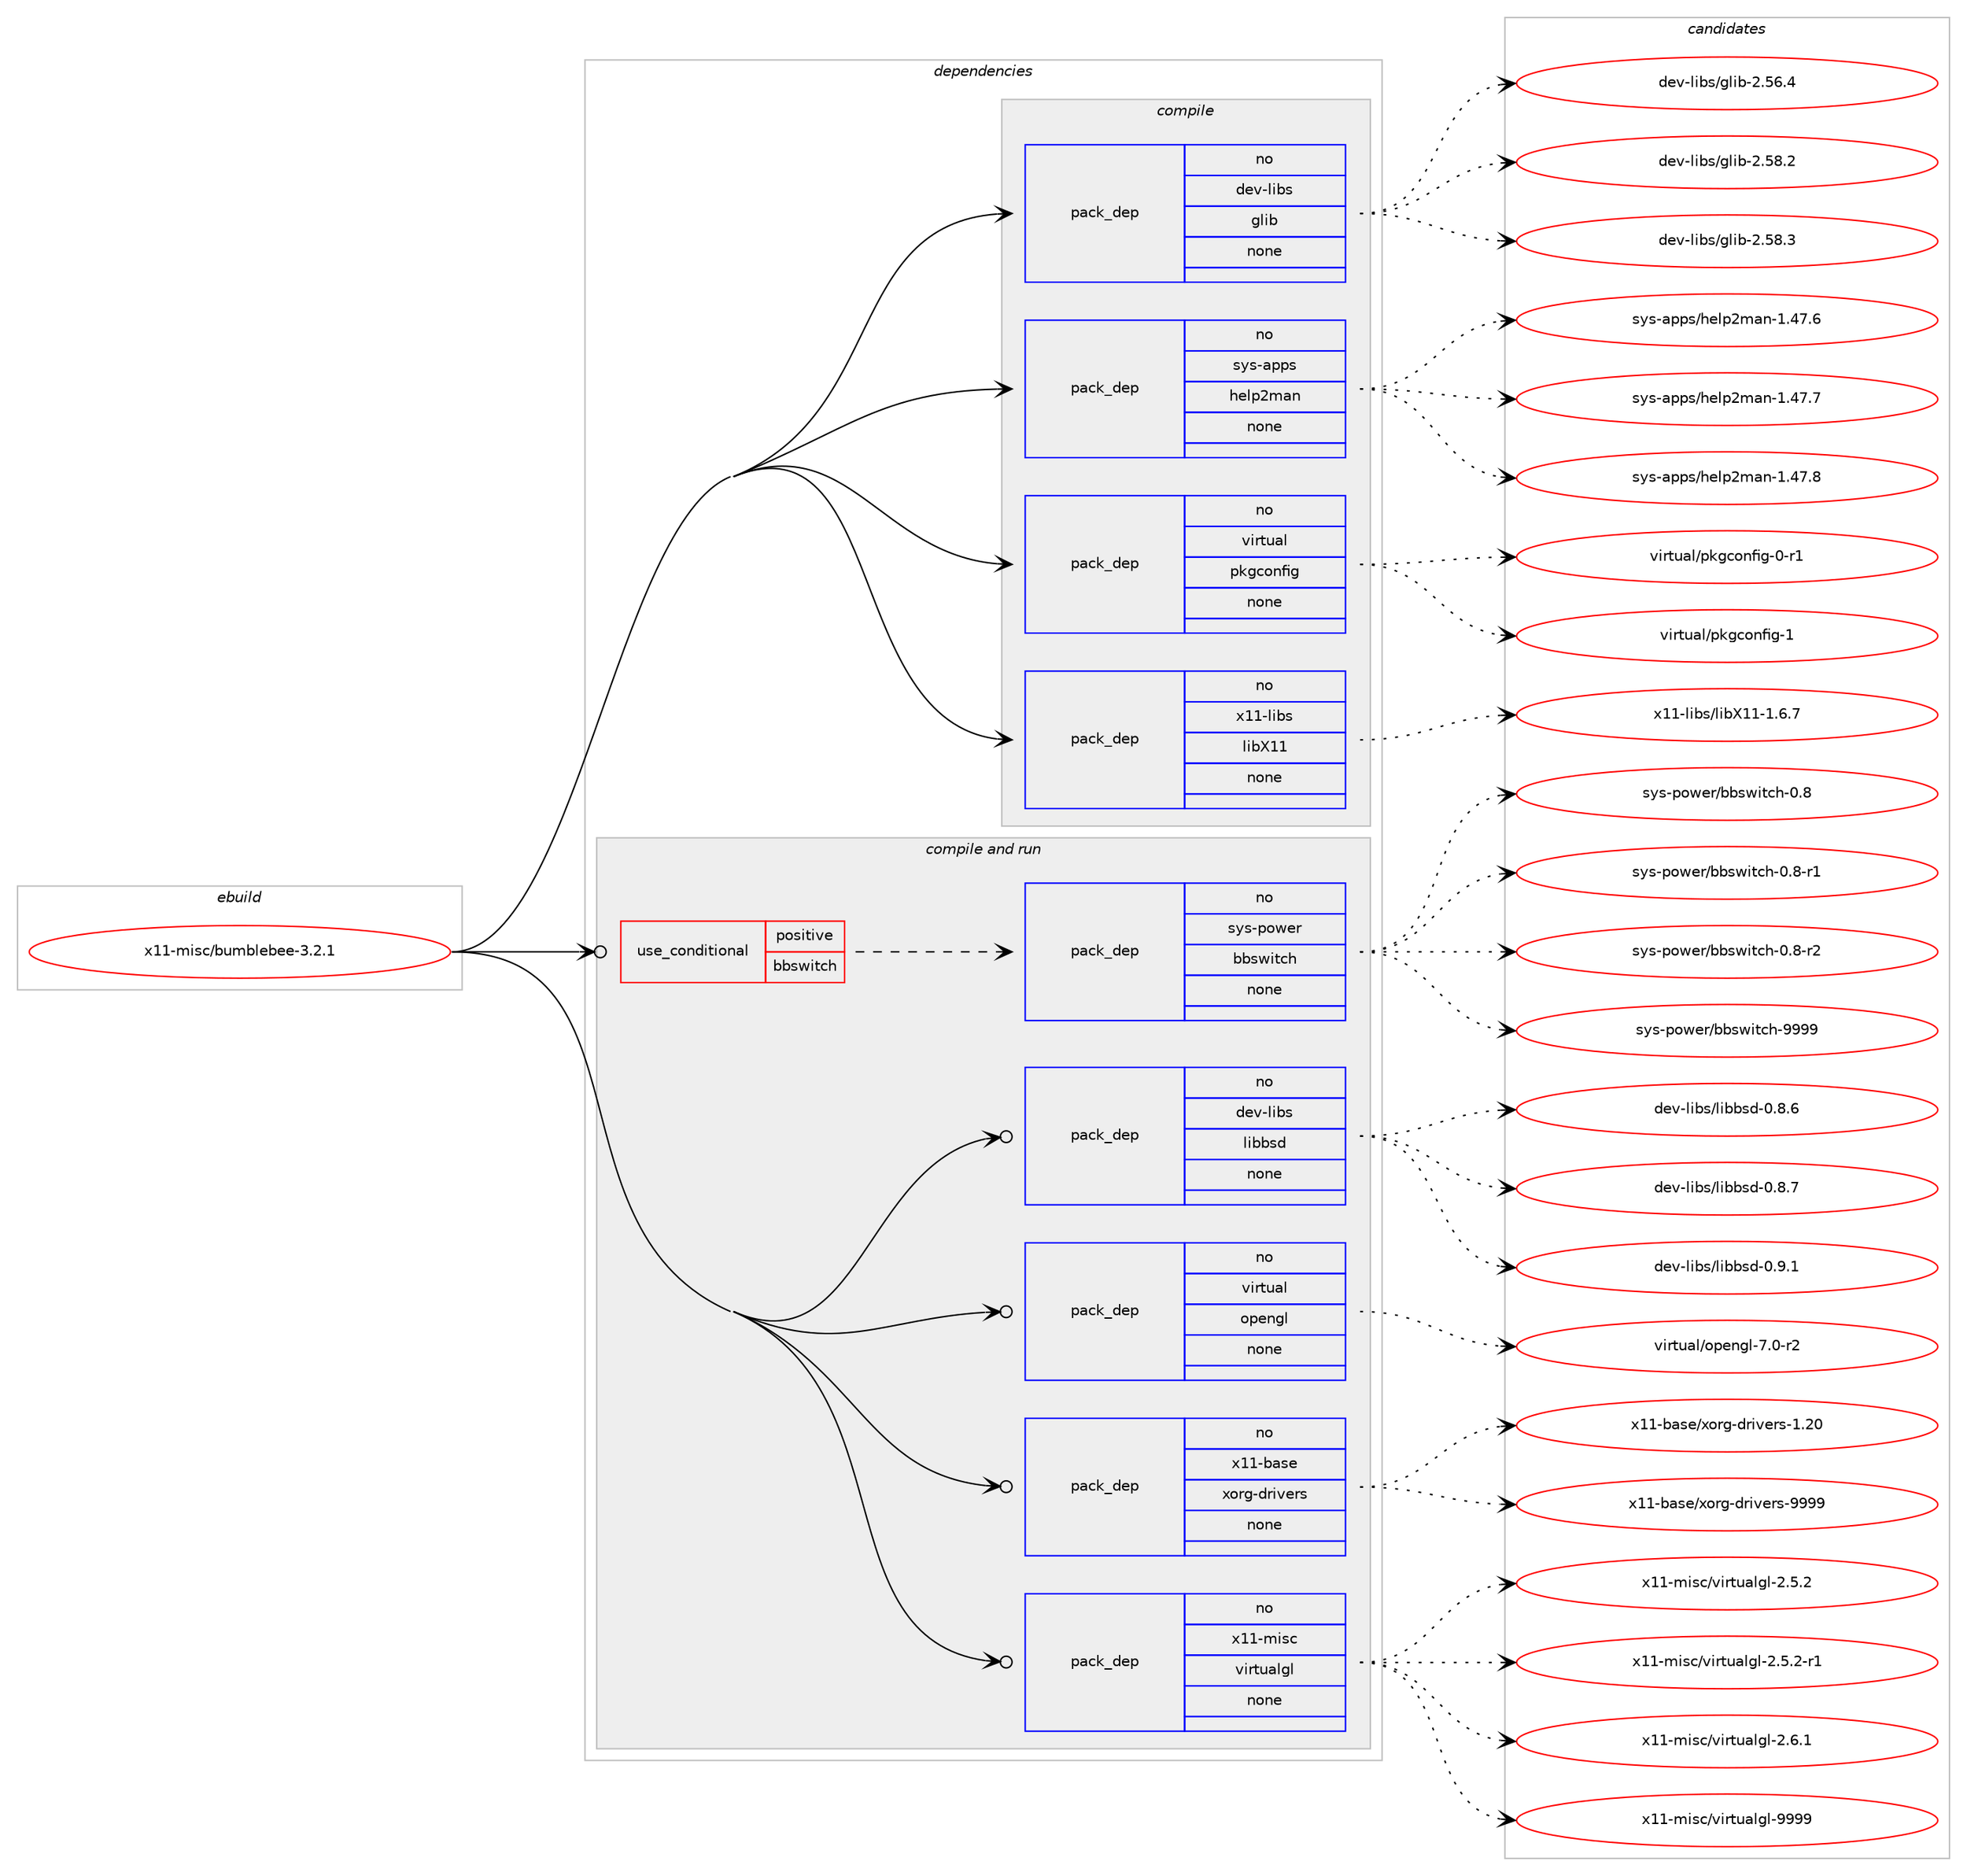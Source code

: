 digraph prolog {

# *************
# Graph options
# *************

newrank=true;
concentrate=true;
compound=true;
graph [rankdir=LR,fontname=Helvetica,fontsize=10,ranksep=1.5];#, ranksep=2.5, nodesep=0.2];
edge  [arrowhead=vee];
node  [fontname=Helvetica,fontsize=10];

# **********
# The ebuild
# **********

subgraph cluster_leftcol {
color=gray;
rank=same;
label=<<i>ebuild</i>>;
id [label="x11-misc/bumblebee-3.2.1", color=red, width=4, href="../x11-misc/bumblebee-3.2.1.svg"];
}

# ****************
# The dependencies
# ****************

subgraph cluster_midcol {
color=gray;
label=<<i>dependencies</i>>;
subgraph cluster_compile {
fillcolor="#eeeeee";
style=filled;
label=<<i>compile</i>>;
subgraph pack1266132 {
dependency1762173 [label=<<TABLE BORDER="0" CELLBORDER="1" CELLSPACING="0" CELLPADDING="4" WIDTH="220"><TR><TD ROWSPAN="6" CELLPADDING="30">pack_dep</TD></TR><TR><TD WIDTH="110">no</TD></TR><TR><TD>dev-libs</TD></TR><TR><TD>glib</TD></TR><TR><TD>none</TD></TR><TR><TD></TD></TR></TABLE>>, shape=none, color=blue];
}
id:e -> dependency1762173:w [weight=20,style="solid",arrowhead="vee"];
subgraph pack1266133 {
dependency1762174 [label=<<TABLE BORDER="0" CELLBORDER="1" CELLSPACING="0" CELLPADDING="4" WIDTH="220"><TR><TD ROWSPAN="6" CELLPADDING="30">pack_dep</TD></TR><TR><TD WIDTH="110">no</TD></TR><TR><TD>sys-apps</TD></TR><TR><TD>help2man</TD></TR><TR><TD>none</TD></TR><TR><TD></TD></TR></TABLE>>, shape=none, color=blue];
}
id:e -> dependency1762174:w [weight=20,style="solid",arrowhead="vee"];
subgraph pack1266134 {
dependency1762175 [label=<<TABLE BORDER="0" CELLBORDER="1" CELLSPACING="0" CELLPADDING="4" WIDTH="220"><TR><TD ROWSPAN="6" CELLPADDING="30">pack_dep</TD></TR><TR><TD WIDTH="110">no</TD></TR><TR><TD>virtual</TD></TR><TR><TD>pkgconfig</TD></TR><TR><TD>none</TD></TR><TR><TD></TD></TR></TABLE>>, shape=none, color=blue];
}
id:e -> dependency1762175:w [weight=20,style="solid",arrowhead="vee"];
subgraph pack1266135 {
dependency1762176 [label=<<TABLE BORDER="0" CELLBORDER="1" CELLSPACING="0" CELLPADDING="4" WIDTH="220"><TR><TD ROWSPAN="6" CELLPADDING="30">pack_dep</TD></TR><TR><TD WIDTH="110">no</TD></TR><TR><TD>x11-libs</TD></TR><TR><TD>libX11</TD></TR><TR><TD>none</TD></TR><TR><TD></TD></TR></TABLE>>, shape=none, color=blue];
}
id:e -> dependency1762176:w [weight=20,style="solid",arrowhead="vee"];
}
subgraph cluster_compileandrun {
fillcolor="#eeeeee";
style=filled;
label=<<i>compile and run</i>>;
subgraph cond466382 {
dependency1762177 [label=<<TABLE BORDER="0" CELLBORDER="1" CELLSPACING="0" CELLPADDING="4"><TR><TD ROWSPAN="3" CELLPADDING="10">use_conditional</TD></TR><TR><TD>positive</TD></TR><TR><TD>bbswitch</TD></TR></TABLE>>, shape=none, color=red];
subgraph pack1266136 {
dependency1762178 [label=<<TABLE BORDER="0" CELLBORDER="1" CELLSPACING="0" CELLPADDING="4" WIDTH="220"><TR><TD ROWSPAN="6" CELLPADDING="30">pack_dep</TD></TR><TR><TD WIDTH="110">no</TD></TR><TR><TD>sys-power</TD></TR><TR><TD>bbswitch</TD></TR><TR><TD>none</TD></TR><TR><TD></TD></TR></TABLE>>, shape=none, color=blue];
}
dependency1762177:e -> dependency1762178:w [weight=20,style="dashed",arrowhead="vee"];
}
id:e -> dependency1762177:w [weight=20,style="solid",arrowhead="odotvee"];
subgraph pack1266137 {
dependency1762179 [label=<<TABLE BORDER="0" CELLBORDER="1" CELLSPACING="0" CELLPADDING="4" WIDTH="220"><TR><TD ROWSPAN="6" CELLPADDING="30">pack_dep</TD></TR><TR><TD WIDTH="110">no</TD></TR><TR><TD>dev-libs</TD></TR><TR><TD>libbsd</TD></TR><TR><TD>none</TD></TR><TR><TD></TD></TR></TABLE>>, shape=none, color=blue];
}
id:e -> dependency1762179:w [weight=20,style="solid",arrowhead="odotvee"];
subgraph pack1266138 {
dependency1762180 [label=<<TABLE BORDER="0" CELLBORDER="1" CELLSPACING="0" CELLPADDING="4" WIDTH="220"><TR><TD ROWSPAN="6" CELLPADDING="30">pack_dep</TD></TR><TR><TD WIDTH="110">no</TD></TR><TR><TD>virtual</TD></TR><TR><TD>opengl</TD></TR><TR><TD>none</TD></TR><TR><TD></TD></TR></TABLE>>, shape=none, color=blue];
}
id:e -> dependency1762180:w [weight=20,style="solid",arrowhead="odotvee"];
subgraph pack1266139 {
dependency1762181 [label=<<TABLE BORDER="0" CELLBORDER="1" CELLSPACING="0" CELLPADDING="4" WIDTH="220"><TR><TD ROWSPAN="6" CELLPADDING="30">pack_dep</TD></TR><TR><TD WIDTH="110">no</TD></TR><TR><TD>x11-base</TD></TR><TR><TD>xorg-drivers</TD></TR><TR><TD>none</TD></TR><TR><TD></TD></TR></TABLE>>, shape=none, color=blue];
}
id:e -> dependency1762181:w [weight=20,style="solid",arrowhead="odotvee"];
subgraph pack1266140 {
dependency1762182 [label=<<TABLE BORDER="0" CELLBORDER="1" CELLSPACING="0" CELLPADDING="4" WIDTH="220"><TR><TD ROWSPAN="6" CELLPADDING="30">pack_dep</TD></TR><TR><TD WIDTH="110">no</TD></TR><TR><TD>x11-misc</TD></TR><TR><TD>virtualgl</TD></TR><TR><TD>none</TD></TR><TR><TD></TD></TR></TABLE>>, shape=none, color=blue];
}
id:e -> dependency1762182:w [weight=20,style="solid",arrowhead="odotvee"];
}
subgraph cluster_run {
fillcolor="#eeeeee";
style=filled;
label=<<i>run</i>>;
}
}

# **************
# The candidates
# **************

subgraph cluster_choices {
rank=same;
color=gray;
label=<<i>candidates</i>>;

subgraph choice1266132 {
color=black;
nodesep=1;
choice1001011184510810598115471031081059845504653544652 [label="dev-libs/glib-2.56.4", color=red, width=4,href="../dev-libs/glib-2.56.4.svg"];
choice1001011184510810598115471031081059845504653564650 [label="dev-libs/glib-2.58.2", color=red, width=4,href="../dev-libs/glib-2.58.2.svg"];
choice1001011184510810598115471031081059845504653564651 [label="dev-libs/glib-2.58.3", color=red, width=4,href="../dev-libs/glib-2.58.3.svg"];
dependency1762173:e -> choice1001011184510810598115471031081059845504653544652:w [style=dotted,weight="100"];
dependency1762173:e -> choice1001011184510810598115471031081059845504653564650:w [style=dotted,weight="100"];
dependency1762173:e -> choice1001011184510810598115471031081059845504653564651:w [style=dotted,weight="100"];
}
subgraph choice1266133 {
color=black;
nodesep=1;
choice115121115459711211211547104101108112501099711045494652554654 [label="sys-apps/help2man-1.47.6", color=red, width=4,href="../sys-apps/help2man-1.47.6.svg"];
choice115121115459711211211547104101108112501099711045494652554655 [label="sys-apps/help2man-1.47.7", color=red, width=4,href="../sys-apps/help2man-1.47.7.svg"];
choice115121115459711211211547104101108112501099711045494652554656 [label="sys-apps/help2man-1.47.8", color=red, width=4,href="../sys-apps/help2man-1.47.8.svg"];
dependency1762174:e -> choice115121115459711211211547104101108112501099711045494652554654:w [style=dotted,weight="100"];
dependency1762174:e -> choice115121115459711211211547104101108112501099711045494652554655:w [style=dotted,weight="100"];
dependency1762174:e -> choice115121115459711211211547104101108112501099711045494652554656:w [style=dotted,weight="100"];
}
subgraph choice1266134 {
color=black;
nodesep=1;
choice11810511411611797108471121071039911111010210510345484511449 [label="virtual/pkgconfig-0-r1", color=red, width=4,href="../virtual/pkgconfig-0-r1.svg"];
choice1181051141161179710847112107103991111101021051034549 [label="virtual/pkgconfig-1", color=red, width=4,href="../virtual/pkgconfig-1.svg"];
dependency1762175:e -> choice11810511411611797108471121071039911111010210510345484511449:w [style=dotted,weight="100"];
dependency1762175:e -> choice1181051141161179710847112107103991111101021051034549:w [style=dotted,weight="100"];
}
subgraph choice1266135 {
color=black;
nodesep=1;
choice120494945108105981154710810598884949454946544655 [label="x11-libs/libX11-1.6.7", color=red, width=4,href="../x11-libs/libX11-1.6.7.svg"];
dependency1762176:e -> choice120494945108105981154710810598884949454946544655:w [style=dotted,weight="100"];
}
subgraph choice1266136 {
color=black;
nodesep=1;
choice115121115451121111191011144798981151191051169910445484656 [label="sys-power/bbswitch-0.8", color=red, width=4,href="../sys-power/bbswitch-0.8.svg"];
choice1151211154511211111910111447989811511910511699104454846564511449 [label="sys-power/bbswitch-0.8-r1", color=red, width=4,href="../sys-power/bbswitch-0.8-r1.svg"];
choice1151211154511211111910111447989811511910511699104454846564511450 [label="sys-power/bbswitch-0.8-r2", color=red, width=4,href="../sys-power/bbswitch-0.8-r2.svg"];
choice11512111545112111119101114479898115119105116991044557575757 [label="sys-power/bbswitch-9999", color=red, width=4,href="../sys-power/bbswitch-9999.svg"];
dependency1762178:e -> choice115121115451121111191011144798981151191051169910445484656:w [style=dotted,weight="100"];
dependency1762178:e -> choice1151211154511211111910111447989811511910511699104454846564511449:w [style=dotted,weight="100"];
dependency1762178:e -> choice1151211154511211111910111447989811511910511699104454846564511450:w [style=dotted,weight="100"];
dependency1762178:e -> choice11512111545112111119101114479898115119105116991044557575757:w [style=dotted,weight="100"];
}
subgraph choice1266137 {
color=black;
nodesep=1;
choice1001011184510810598115471081059898115100454846564654 [label="dev-libs/libbsd-0.8.6", color=red, width=4,href="../dev-libs/libbsd-0.8.6.svg"];
choice1001011184510810598115471081059898115100454846564655 [label="dev-libs/libbsd-0.8.7", color=red, width=4,href="../dev-libs/libbsd-0.8.7.svg"];
choice1001011184510810598115471081059898115100454846574649 [label="dev-libs/libbsd-0.9.1", color=red, width=4,href="../dev-libs/libbsd-0.9.1.svg"];
dependency1762179:e -> choice1001011184510810598115471081059898115100454846564654:w [style=dotted,weight="100"];
dependency1762179:e -> choice1001011184510810598115471081059898115100454846564655:w [style=dotted,weight="100"];
dependency1762179:e -> choice1001011184510810598115471081059898115100454846574649:w [style=dotted,weight="100"];
}
subgraph choice1266138 {
color=black;
nodesep=1;
choice1181051141161179710847111112101110103108455546484511450 [label="virtual/opengl-7.0-r2", color=red, width=4,href="../virtual/opengl-7.0-r2.svg"];
dependency1762180:e -> choice1181051141161179710847111112101110103108455546484511450:w [style=dotted,weight="100"];
}
subgraph choice1266139 {
color=black;
nodesep=1;
choice120494945989711510147120111114103451001141051181011141154549465048 [label="x11-base/xorg-drivers-1.20", color=red, width=4,href="../x11-base/xorg-drivers-1.20.svg"];
choice120494945989711510147120111114103451001141051181011141154557575757 [label="x11-base/xorg-drivers-9999", color=red, width=4,href="../x11-base/xorg-drivers-9999.svg"];
dependency1762181:e -> choice120494945989711510147120111114103451001141051181011141154549465048:w [style=dotted,weight="100"];
dependency1762181:e -> choice120494945989711510147120111114103451001141051181011141154557575757:w [style=dotted,weight="100"];
}
subgraph choice1266140 {
color=black;
nodesep=1;
choice120494945109105115994711810511411611797108103108455046534650 [label="x11-misc/virtualgl-2.5.2", color=red, width=4,href="../x11-misc/virtualgl-2.5.2.svg"];
choice1204949451091051159947118105114116117971081031084550465346504511449 [label="x11-misc/virtualgl-2.5.2-r1", color=red, width=4,href="../x11-misc/virtualgl-2.5.2-r1.svg"];
choice120494945109105115994711810511411611797108103108455046544649 [label="x11-misc/virtualgl-2.6.1", color=red, width=4,href="../x11-misc/virtualgl-2.6.1.svg"];
choice1204949451091051159947118105114116117971081031084557575757 [label="x11-misc/virtualgl-9999", color=red, width=4,href="../x11-misc/virtualgl-9999.svg"];
dependency1762182:e -> choice120494945109105115994711810511411611797108103108455046534650:w [style=dotted,weight="100"];
dependency1762182:e -> choice1204949451091051159947118105114116117971081031084550465346504511449:w [style=dotted,weight="100"];
dependency1762182:e -> choice120494945109105115994711810511411611797108103108455046544649:w [style=dotted,weight="100"];
dependency1762182:e -> choice1204949451091051159947118105114116117971081031084557575757:w [style=dotted,weight="100"];
}
}

}
